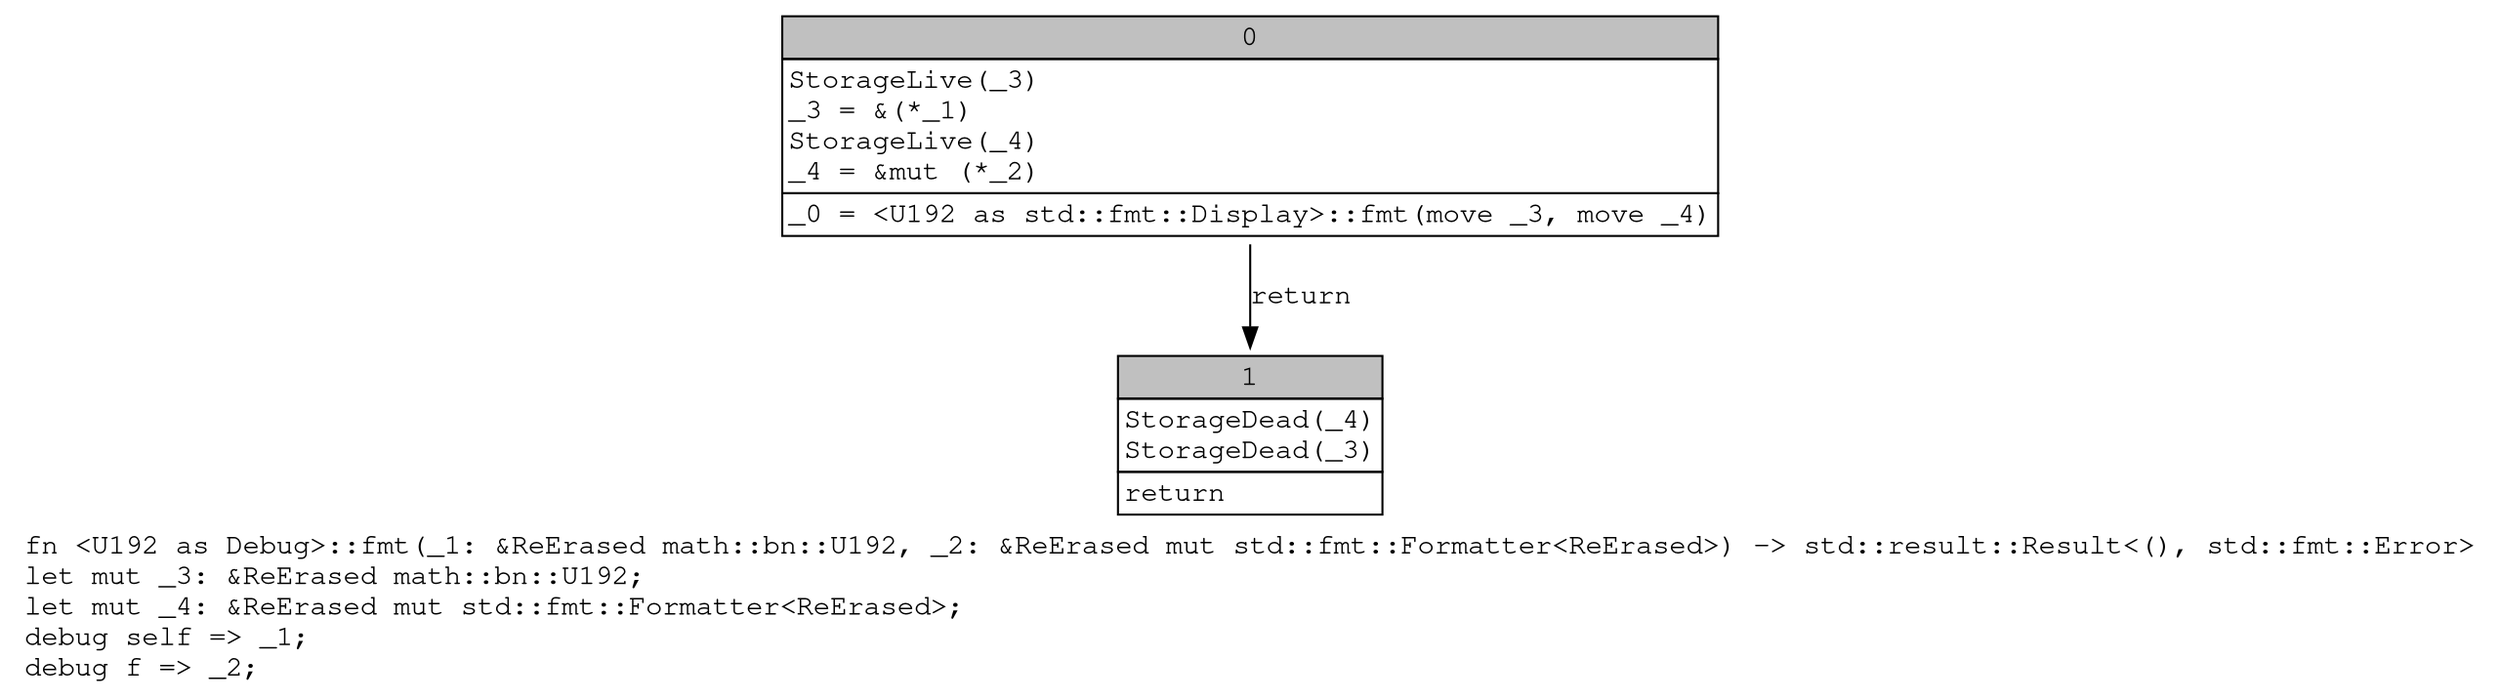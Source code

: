digraph Mir_0_14670 {
    graph [fontname="Courier, monospace"];
    node [fontname="Courier, monospace"];
    edge [fontname="Courier, monospace"];
    label=<fn &lt;U192 as Debug&gt;::fmt(_1: &amp;ReErased math::bn::U192, _2: &amp;ReErased mut std::fmt::Formatter&lt;ReErased&gt;) -&gt; std::result::Result&lt;(), std::fmt::Error&gt;<br align="left"/>let mut _3: &amp;ReErased math::bn::U192;<br align="left"/>let mut _4: &amp;ReErased mut std::fmt::Formatter&lt;ReErased&gt;;<br align="left"/>debug self =&gt; _1;<br align="left"/>debug f =&gt; _2;<br align="left"/>>;
    bb0__0_14670 [shape="none", label=<<table border="0" cellborder="1" cellspacing="0"><tr><td bgcolor="gray" align="center" colspan="1">0</td></tr><tr><td align="left" balign="left">StorageLive(_3)<br/>_3 = &amp;(*_1)<br/>StorageLive(_4)<br/>_4 = &amp;mut (*_2)<br/></td></tr><tr><td align="left">_0 = &lt;U192 as std::fmt::Display&gt;::fmt(move _3, move _4)</td></tr></table>>];
    bb1__0_14670 [shape="none", label=<<table border="0" cellborder="1" cellspacing="0"><tr><td bgcolor="gray" align="center" colspan="1">1</td></tr><tr><td align="left" balign="left">StorageDead(_4)<br/>StorageDead(_3)<br/></td></tr><tr><td align="left">return</td></tr></table>>];
    bb0__0_14670 -> bb1__0_14670 [label="return"];
}
